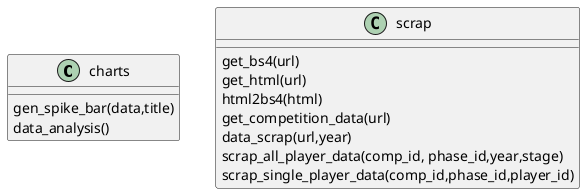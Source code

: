 @startuml

class charts{
    gen_spike_bar(data,title)
    data_analysis()
}

class scrap{
    get_bs4(url)
    get_html(url)
    html2bs4(html)
    get_competition_data(url)
    data_scrap(url,year)
    scrap_all_player_data(comp_id, phase_id,year,stage)
    scrap_single_player_data(comp_id,phase_id,player_id)
}

@enduml